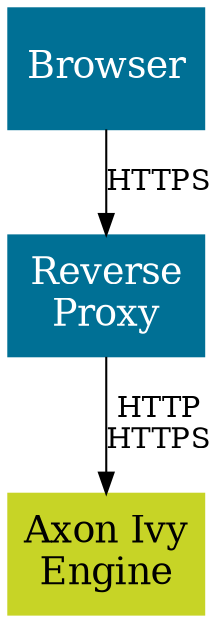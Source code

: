 
digraph overview {
  node [
    shape=box, 
    style=filled,
    margin=0 width=2 height=0.8
    fontcolor="white",    
    color="#007095",
    fixedsize=true,
    fontsize=18
  ];

  browser [ label="Browser", pos = "0,2.5!", width="1.3" height="0.8"];
  reverseproxy [ label="Reverse\nProxy", pos="3,2.5!" width="1.3" height="0.8"]
  engine [label="Axon Ivy\nEngine", pos="6,2.5!", height="0.8", width="1.3", color="#C7D426", fontcolor="black"];
  
  browser -> reverseproxy [ label="HTTPS"];
  reverseproxy -> engine [ label="HTTP\nHTTPS" ];
}

